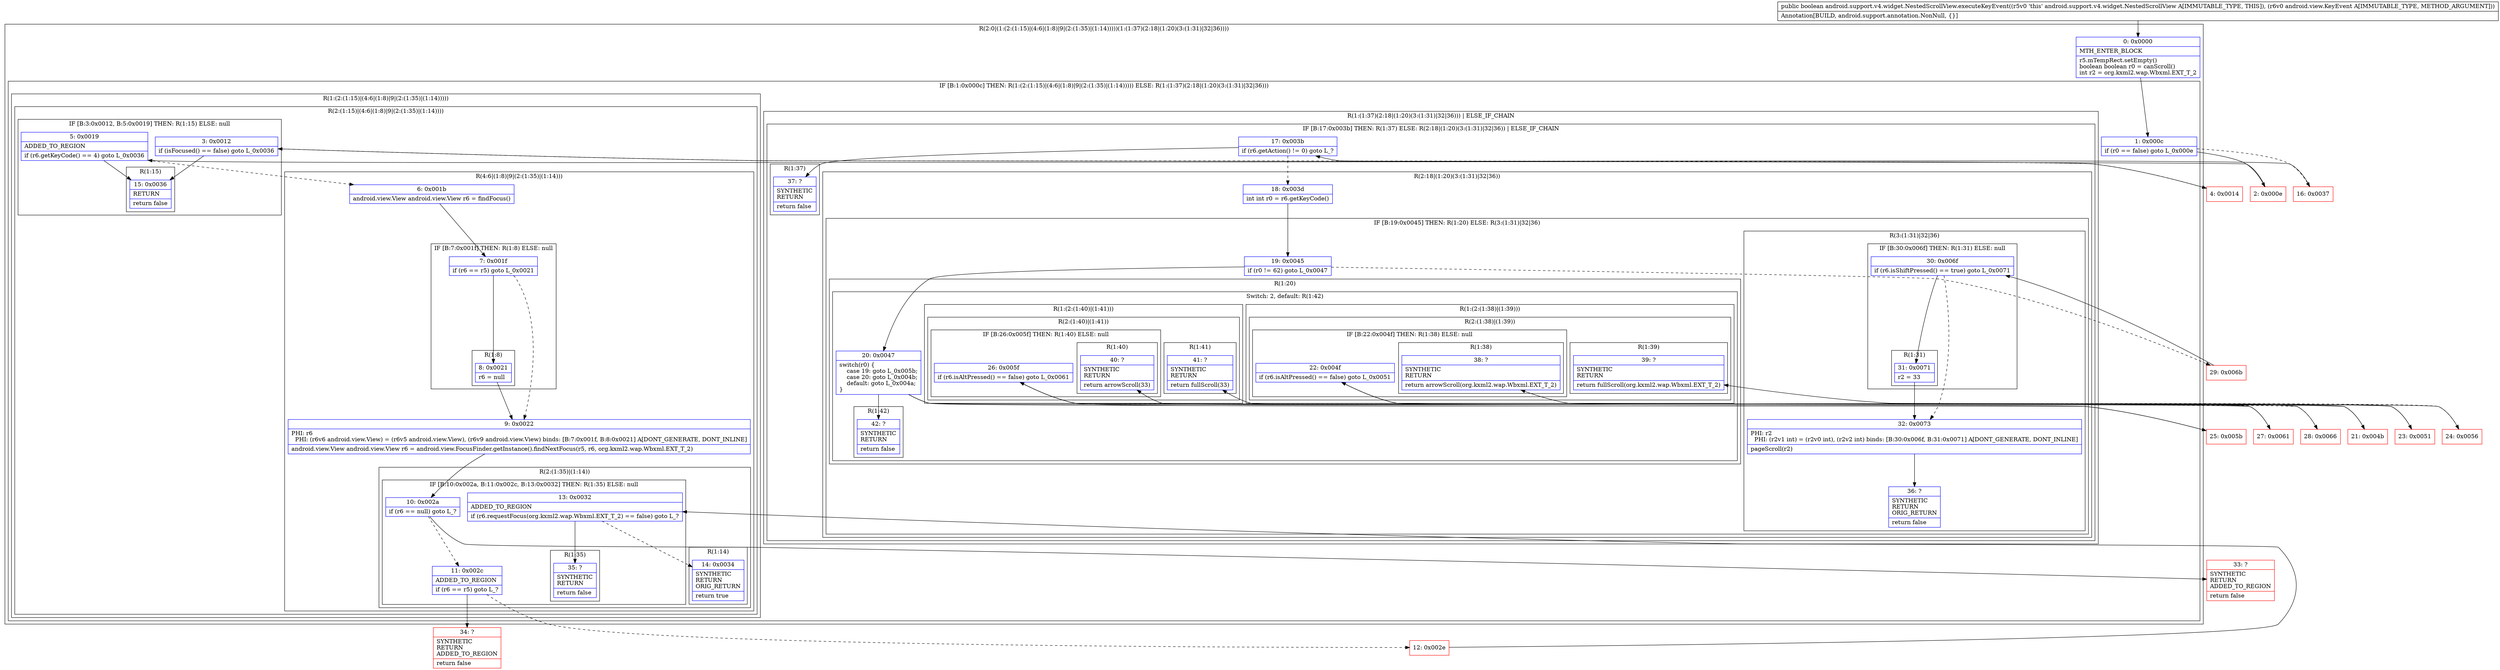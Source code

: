 digraph "CFG forandroid.support.v4.widget.NestedScrollView.executeKeyEvent(Landroid\/view\/KeyEvent;)Z" {
subgraph cluster_Region_619026861 {
label = "R(2:0|(1:(2:(1:15)|(4:6|(1:8)|9|(2:(1:35)|(1:14)))))(1:(1:37)(2:18|(1:20)(3:(1:31)|32|36))))";
node [shape=record,color=blue];
Node_0 [shape=record,label="{0\:\ 0x0000|MTH_ENTER_BLOCK\l|r5.mTempRect.setEmpty()\lboolean boolean r0 = canScroll()\lint r2 = org.kxml2.wap.Wbxml.EXT_T_2\l}"];
subgraph cluster_IfRegion_88767959 {
label = "IF [B:1:0x000c] THEN: R(1:(2:(1:15)|(4:6|(1:8)|9|(2:(1:35)|(1:14))))) ELSE: R(1:(1:37)(2:18|(1:20)(3:(1:31)|32|36)))";
node [shape=record,color=blue];
Node_1 [shape=record,label="{1\:\ 0x000c|if (r0 == false) goto L_0x000e\l}"];
subgraph cluster_Region_539070040 {
label = "R(1:(2:(1:15)|(4:6|(1:8)|9|(2:(1:35)|(1:14)))))";
node [shape=record,color=blue];
subgraph cluster_Region_624398030 {
label = "R(2:(1:15)|(4:6|(1:8)|9|(2:(1:35)|(1:14))))";
node [shape=record,color=blue];
subgraph cluster_IfRegion_1272175933 {
label = "IF [B:3:0x0012, B:5:0x0019] THEN: R(1:15) ELSE: null";
node [shape=record,color=blue];
Node_3 [shape=record,label="{3\:\ 0x0012|if (isFocused() == false) goto L_0x0036\l}"];
Node_5 [shape=record,label="{5\:\ 0x0019|ADDED_TO_REGION\l|if (r6.getKeyCode() == 4) goto L_0x0036\l}"];
subgraph cluster_Region_1979984947 {
label = "R(1:15)";
node [shape=record,color=blue];
Node_15 [shape=record,label="{15\:\ 0x0036|RETURN\l|return false\l}"];
}
}
subgraph cluster_Region_96940246 {
label = "R(4:6|(1:8)|9|(2:(1:35)|(1:14)))";
node [shape=record,color=blue];
Node_6 [shape=record,label="{6\:\ 0x001b|android.view.View android.view.View r6 = findFocus()\l}"];
subgraph cluster_IfRegion_1085404680 {
label = "IF [B:7:0x001f] THEN: R(1:8) ELSE: null";
node [shape=record,color=blue];
Node_7 [shape=record,label="{7\:\ 0x001f|if (r6 == r5) goto L_0x0021\l}"];
subgraph cluster_Region_757988257 {
label = "R(1:8)";
node [shape=record,color=blue];
Node_8 [shape=record,label="{8\:\ 0x0021|r6 = null\l}"];
}
}
Node_9 [shape=record,label="{9\:\ 0x0022|PHI: r6 \l  PHI: (r6v6 android.view.View) = (r6v5 android.view.View), (r6v9 android.view.View) binds: [B:7:0x001f, B:8:0x0021] A[DONT_GENERATE, DONT_INLINE]\l|android.view.View android.view.View r6 = android.view.FocusFinder.getInstance().findNextFocus(r5, r6, org.kxml2.wap.Wbxml.EXT_T_2)\l}"];
subgraph cluster_Region_1526415333 {
label = "R(2:(1:35)|(1:14))";
node [shape=record,color=blue];
subgraph cluster_IfRegion_556798747 {
label = "IF [B:10:0x002a, B:11:0x002c, B:13:0x0032] THEN: R(1:35) ELSE: null";
node [shape=record,color=blue];
Node_10 [shape=record,label="{10\:\ 0x002a|if (r6 == null) goto L_?\l}"];
Node_11 [shape=record,label="{11\:\ 0x002c|ADDED_TO_REGION\l|if (r6 == r5) goto L_?\l}"];
Node_13 [shape=record,label="{13\:\ 0x0032|ADDED_TO_REGION\l|if (r6.requestFocus(org.kxml2.wap.Wbxml.EXT_T_2) == false) goto L_?\l}"];
subgraph cluster_Region_1134795658 {
label = "R(1:35)";
node [shape=record,color=blue];
Node_35 [shape=record,label="{35\:\ ?|SYNTHETIC\lRETURN\l|return false\l}"];
}
}
subgraph cluster_Region_382504182 {
label = "R(1:14)";
node [shape=record,color=blue];
Node_14 [shape=record,label="{14\:\ 0x0034|SYNTHETIC\lRETURN\lORIG_RETURN\l|return true\l}"];
}
}
}
}
}
subgraph cluster_Region_1107185576 {
label = "R(1:(1:37)(2:18|(1:20)(3:(1:31)|32|36))) | ELSE_IF_CHAIN\l";
node [shape=record,color=blue];
subgraph cluster_IfRegion_1123632229 {
label = "IF [B:17:0x003b] THEN: R(1:37) ELSE: R(2:18|(1:20)(3:(1:31)|32|36)) | ELSE_IF_CHAIN\l";
node [shape=record,color=blue];
Node_17 [shape=record,label="{17\:\ 0x003b|if (r6.getAction() != 0) goto L_?\l}"];
subgraph cluster_Region_492431483 {
label = "R(1:37)";
node [shape=record,color=blue];
Node_37 [shape=record,label="{37\:\ ?|SYNTHETIC\lRETURN\l|return false\l}"];
}
subgraph cluster_Region_1225537990 {
label = "R(2:18|(1:20)(3:(1:31)|32|36))";
node [shape=record,color=blue];
Node_18 [shape=record,label="{18\:\ 0x003d|int int r0 = r6.getKeyCode()\l}"];
subgraph cluster_IfRegion_528372213 {
label = "IF [B:19:0x0045] THEN: R(1:20) ELSE: R(3:(1:31)|32|36)";
node [shape=record,color=blue];
Node_19 [shape=record,label="{19\:\ 0x0045|if (r0 != 62) goto L_0x0047\l}"];
subgraph cluster_Region_1862302746 {
label = "R(1:20)";
node [shape=record,color=blue];
subgraph cluster_SwitchRegion_596135176 {
label = "Switch: 2, default: R(1:42)";
node [shape=record,color=blue];
Node_20 [shape=record,label="{20\:\ 0x0047|switch(r0) \{\l    case 19: goto L_0x005b;\l    case 20: goto L_0x004b;\l    default: goto L_0x004a;\l\}\l}"];
subgraph cluster_Region_1555098973 {
label = "R(1:(2:(1:40)|(1:41)))";
node [shape=record,color=blue];
subgraph cluster_Region_1415725250 {
label = "R(2:(1:40)|(1:41))";
node [shape=record,color=blue];
subgraph cluster_IfRegion_111833093 {
label = "IF [B:26:0x005f] THEN: R(1:40) ELSE: null";
node [shape=record,color=blue];
Node_26 [shape=record,label="{26\:\ 0x005f|if (r6.isAltPressed() == false) goto L_0x0061\l}"];
subgraph cluster_Region_1789279334 {
label = "R(1:40)";
node [shape=record,color=blue];
Node_40 [shape=record,label="{40\:\ ?|SYNTHETIC\lRETURN\l|return arrowScroll(33)\l}"];
}
}
subgraph cluster_Region_824704618 {
label = "R(1:41)";
node [shape=record,color=blue];
Node_41 [shape=record,label="{41\:\ ?|SYNTHETIC\lRETURN\l|return fullScroll(33)\l}"];
}
}
}
subgraph cluster_Region_2005261532 {
label = "R(1:(2:(1:38)|(1:39)))";
node [shape=record,color=blue];
subgraph cluster_Region_586850417 {
label = "R(2:(1:38)|(1:39))";
node [shape=record,color=blue];
subgraph cluster_IfRegion_2036657476 {
label = "IF [B:22:0x004f] THEN: R(1:38) ELSE: null";
node [shape=record,color=blue];
Node_22 [shape=record,label="{22\:\ 0x004f|if (r6.isAltPressed() == false) goto L_0x0051\l}"];
subgraph cluster_Region_2000586924 {
label = "R(1:38)";
node [shape=record,color=blue];
Node_38 [shape=record,label="{38\:\ ?|SYNTHETIC\lRETURN\l|return arrowScroll(org.kxml2.wap.Wbxml.EXT_T_2)\l}"];
}
}
subgraph cluster_Region_772069803 {
label = "R(1:39)";
node [shape=record,color=blue];
Node_39 [shape=record,label="{39\:\ ?|SYNTHETIC\lRETURN\l|return fullScroll(org.kxml2.wap.Wbxml.EXT_T_2)\l}"];
}
}
}
subgraph cluster_Region_1493830962 {
label = "R(1:42)";
node [shape=record,color=blue];
Node_42 [shape=record,label="{42\:\ ?|SYNTHETIC\lRETURN\l|return false\l}"];
}
}
}
subgraph cluster_Region_1093462207 {
label = "R(3:(1:31)|32|36)";
node [shape=record,color=blue];
subgraph cluster_IfRegion_131782042 {
label = "IF [B:30:0x006f] THEN: R(1:31) ELSE: null";
node [shape=record,color=blue];
Node_30 [shape=record,label="{30\:\ 0x006f|if (r6.isShiftPressed() == true) goto L_0x0071\l}"];
subgraph cluster_Region_1000406359 {
label = "R(1:31)";
node [shape=record,color=blue];
Node_31 [shape=record,label="{31\:\ 0x0071|r2 = 33\l}"];
}
}
Node_32 [shape=record,label="{32\:\ 0x0073|PHI: r2 \l  PHI: (r2v1 int) = (r2v0 int), (r2v2 int) binds: [B:30:0x006f, B:31:0x0071] A[DONT_GENERATE, DONT_INLINE]\l|pageScroll(r2)\l}"];
Node_36 [shape=record,label="{36\:\ ?|SYNTHETIC\lRETURN\lORIG_RETURN\l|return false\l}"];
}
}
}
}
}
}
}
Node_2 [shape=record,color=red,label="{2\:\ 0x000e}"];
Node_4 [shape=record,color=red,label="{4\:\ 0x0014}"];
Node_12 [shape=record,color=red,label="{12\:\ 0x002e}"];
Node_16 [shape=record,color=red,label="{16\:\ 0x0037}"];
Node_21 [shape=record,color=red,label="{21\:\ 0x004b}"];
Node_23 [shape=record,color=red,label="{23\:\ 0x0051}"];
Node_24 [shape=record,color=red,label="{24\:\ 0x0056}"];
Node_25 [shape=record,color=red,label="{25\:\ 0x005b}"];
Node_27 [shape=record,color=red,label="{27\:\ 0x0061}"];
Node_28 [shape=record,color=red,label="{28\:\ 0x0066}"];
Node_29 [shape=record,color=red,label="{29\:\ 0x006b}"];
Node_33 [shape=record,color=red,label="{33\:\ ?|SYNTHETIC\lRETURN\lADDED_TO_REGION\l|return false\l}"];
Node_34 [shape=record,color=red,label="{34\:\ ?|SYNTHETIC\lRETURN\lADDED_TO_REGION\l|return false\l}"];
MethodNode[shape=record,label="{public boolean android.support.v4.widget.NestedScrollView.executeKeyEvent((r5v0 'this' android.support.v4.widget.NestedScrollView A[IMMUTABLE_TYPE, THIS]), (r6v0 android.view.KeyEvent A[IMMUTABLE_TYPE, METHOD_ARGUMENT]))  | Annotation[BUILD, android.support.annotation.NonNull, \{\}]\l}"];
MethodNode -> Node_0;
Node_0 -> Node_1;
Node_1 -> Node_2;
Node_1 -> Node_16[style=dashed];
Node_3 -> Node_4[style=dashed];
Node_3 -> Node_15;
Node_5 -> Node_6[style=dashed];
Node_5 -> Node_15;
Node_6 -> Node_7;
Node_7 -> Node_8;
Node_7 -> Node_9[style=dashed];
Node_8 -> Node_9;
Node_9 -> Node_10;
Node_10 -> Node_11[style=dashed];
Node_10 -> Node_33;
Node_11 -> Node_12[style=dashed];
Node_11 -> Node_34;
Node_13 -> Node_14[style=dashed];
Node_13 -> Node_35;
Node_17 -> Node_18[style=dashed];
Node_17 -> Node_37;
Node_18 -> Node_19;
Node_19 -> Node_20;
Node_19 -> Node_29[style=dashed];
Node_20 -> Node_21;
Node_20 -> Node_25;
Node_20 -> Node_42;
Node_26 -> Node_27;
Node_26 -> Node_28[style=dashed];
Node_22 -> Node_23;
Node_22 -> Node_24[style=dashed];
Node_30 -> Node_31;
Node_30 -> Node_32[style=dashed];
Node_31 -> Node_32;
Node_32 -> Node_36;
Node_2 -> Node_3;
Node_4 -> Node_5;
Node_12 -> Node_13;
Node_16 -> Node_17;
Node_21 -> Node_22;
Node_23 -> Node_38;
Node_24 -> Node_39;
Node_25 -> Node_26;
Node_27 -> Node_40;
Node_28 -> Node_41;
Node_29 -> Node_30;
}

